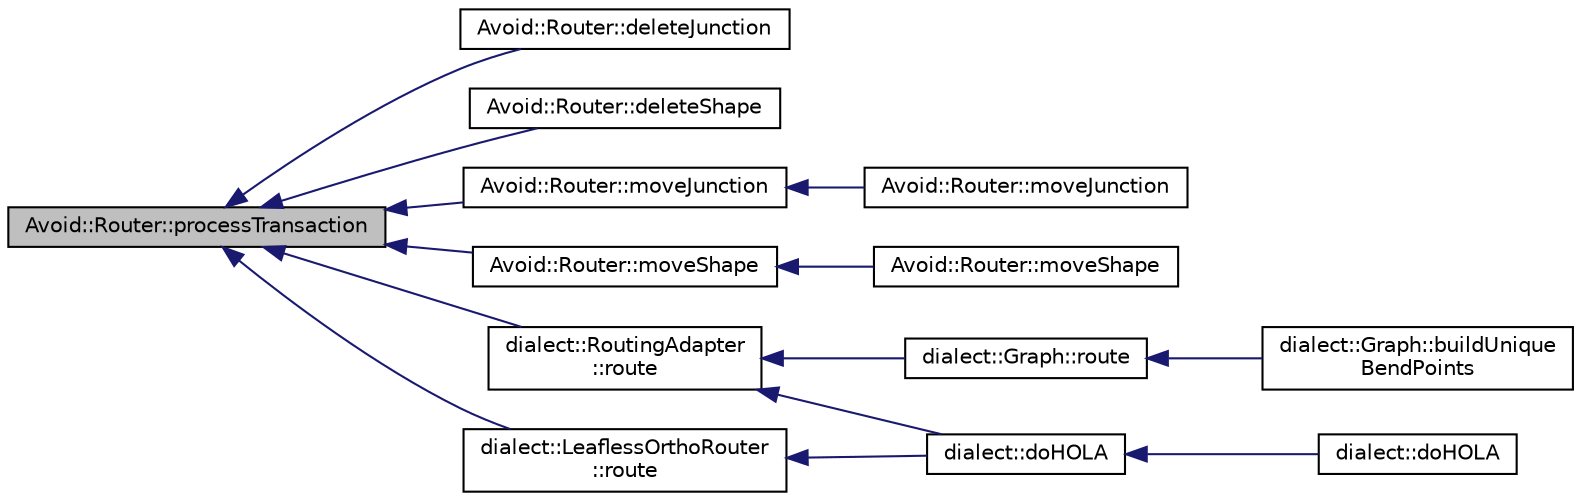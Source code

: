 digraph "Avoid::Router::processTransaction"
{
  edge [fontname="Helvetica",fontsize="10",labelfontname="Helvetica",labelfontsize="10"];
  node [fontname="Helvetica",fontsize="10",shape=record];
  rankdir="LR";
  Node60 [label="Avoid::Router::processTransaction",height=0.2,width=0.4,color="black", fillcolor="grey75", style="filled", fontcolor="black"];
  Node60 -> Node61 [dir="back",color="midnightblue",fontsize="10",style="solid",fontname="Helvetica"];
  Node61 [label="Avoid::Router::deleteJunction",height=0.2,width=0.4,color="black", fillcolor="white", style="filled",URL="$classAvoid_1_1Router.html#a5b044531d3dc81fa76819e55917924b0",tooltip="Remove a junction from the router scene. "];
  Node60 -> Node62 [dir="back",color="midnightblue",fontsize="10",style="solid",fontname="Helvetica"];
  Node62 [label="Avoid::Router::deleteShape",height=0.2,width=0.4,color="black", fillcolor="white", style="filled",URL="$classAvoid_1_1Router.html#a1f91cdcf5dc6ca0ec278e7943f8f21a5",tooltip="Delete a shape from the router scene. "];
  Node60 -> Node63 [dir="back",color="midnightblue",fontsize="10",style="solid",fontname="Helvetica"];
  Node63 [label="Avoid::Router::moveJunction",height=0.2,width=0.4,color="black", fillcolor="white", style="filled",URL="$classAvoid_1_1Router.html#a08021cac275575c7795e2005e5eadb9a",tooltip="Move an existing junction within the router scene. "];
  Node63 -> Node64 [dir="back",color="midnightblue",fontsize="10",style="solid",fontname="Helvetica"];
  Node64 [label="Avoid::Router::moveJunction",height=0.2,width=0.4,color="black", fillcolor="white", style="filled",URL="$classAvoid_1_1Router.html#a94e5639b590902b5e734a1068fdc663c",tooltip="Move an existing junction within the router scene by a relative distance. "];
  Node60 -> Node65 [dir="back",color="midnightblue",fontsize="10",style="solid",fontname="Helvetica"];
  Node65 [label="Avoid::Router::moveShape",height=0.2,width=0.4,color="black", fillcolor="white", style="filled",URL="$classAvoid_1_1Router.html#a766c0dd498c38822cf9ea7c77af28b3d",tooltip="Move or resize an existing shape within the router scene. "];
  Node65 -> Node66 [dir="back",color="midnightblue",fontsize="10",style="solid",fontname="Helvetica"];
  Node66 [label="Avoid::Router::moveShape",height=0.2,width=0.4,color="black", fillcolor="white", style="filled",URL="$classAvoid_1_1Router.html#ac171735c187b3e0ea8f03fda4424fd4f",tooltip="Move an existing shape within the router scene by a relative distance. "];
  Node60 -> Node67 [dir="back",color="midnightblue",fontsize="10",style="solid",fontname="Helvetica"];
  Node67 [label="dialect::RoutingAdapter\l::route",height=0.2,width=0.4,color="black", fillcolor="white", style="filled",URL="$structdialect_1_1RoutingAdapter.html#a017c2b77ed6ad722dc6e18435969a58b",tooltip="Do the routing. "];
  Node67 -> Node68 [dir="back",color="midnightblue",fontsize="10",style="solid",fontname="Helvetica"];
  Node68 [label="dialect::Graph::route",height=0.2,width=0.4,color="black", fillcolor="white", style="filled",URL="$classdialect_1_1Graph.html#a06192e3eaecef5bf6a1e11e62502622f",tooltip="Do a libavoid connector routing on all Edges in the Graph. "];
  Node68 -> Node69 [dir="back",color="midnightblue",fontsize="10",style="solid",fontname="Helvetica"];
  Node69 [label="dialect::Graph::buildUnique\lBendPoints",height=0.2,width=0.4,color="black", fillcolor="white", style="filled",URL="$classdialect_1_1Graph.html#a8493b1e54c6eb3b2eb732854f8f0d734",tooltip="Build and return Nodes representing every point at which any Edge has a bend in its connector route..."];
  Node67 -> Node70 [dir="back",color="midnightblue",fontsize="10",style="solid",fontname="Helvetica"];
  Node70 [label="dialect::doHOLA",height=0.2,width=0.4,color="black", fillcolor="white", style="filled",URL="$namespacedialect.html#a05ccc4c149e1b5902ec827bfabd3cf76",tooltip="Apply the HOLA layout algorithm to the given Graph. See Steve Kieffer, Tim Dwyer, Kim Marriott..."];
  Node70 -> Node71 [dir="back",color="midnightblue",fontsize="10",style="solid",fontname="Helvetica"];
  Node71 [label="dialect::doHOLA",height=0.2,width=0.4,color="black", fillcolor="white", style="filled",URL="$namespacedialect.html#a24766038e1a9ccd99997ea31c42b432a",tooltip="Convenience function to do HOLA layout with default options. "];
  Node60 -> Node72 [dir="back",color="midnightblue",fontsize="10",style="solid",fontname="Helvetica"];
  Node72 [label="dialect::LeaflessOrthoRouter\l::route",height=0.2,width=0.4,color="black", fillcolor="white", style="filled",URL="$classdialect_1_1LeaflessOrthoRouter.html#af58e911020f19a144303fc01e5b8c35e",tooltip="Do the routing. "];
  Node72 -> Node70 [dir="back",color="midnightblue",fontsize="10",style="solid",fontname="Helvetica"];
}
